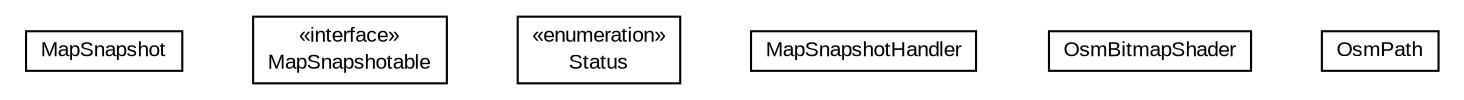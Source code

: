 #!/usr/local/bin/dot
#
# Class diagram 
# Generated by UMLGraph version R5_6-24-gf6e263 (http://www.umlgraph.org/)
#

digraph G {
	edge [fontname="arial",fontsize=10,labelfontname="arial",labelfontsize=10];
	node [fontname="arial",fontsize=10,shape=plaintext];
	nodesep=0.25;
	ranksep=0.5;
	// org.osmdroid.views.drawing.MapSnapshot
	c3743 [label=<<table title="org.osmdroid.views.drawing.MapSnapshot" border="0" cellborder="1" cellspacing="0" cellpadding="2" port="p" href="./MapSnapshot.html">
		<tr><td><table border="0" cellspacing="0" cellpadding="1">
<tr><td align="center" balign="center"> MapSnapshot </td></tr>
		</table></td></tr>
		</table>>, URL="./MapSnapshot.html", fontname="arial", fontcolor="black", fontsize=10.0];
	// org.osmdroid.views.drawing.MapSnapshot.MapSnapshotable
	c3744 [label=<<table title="org.osmdroid.views.drawing.MapSnapshot.MapSnapshotable" border="0" cellborder="1" cellspacing="0" cellpadding="2" port="p" href="./MapSnapshot.MapSnapshotable.html">
		<tr><td><table border="0" cellspacing="0" cellpadding="1">
<tr><td align="center" balign="center"> &#171;interface&#187; </td></tr>
<tr><td align="center" balign="center"> MapSnapshotable </td></tr>
		</table></td></tr>
		</table>>, URL="./MapSnapshot.MapSnapshotable.html", fontname="arial", fontcolor="black", fontsize=10.0];
	// org.osmdroid.views.drawing.MapSnapshot.Status
	c3745 [label=<<table title="org.osmdroid.views.drawing.MapSnapshot.Status" border="0" cellborder="1" cellspacing="0" cellpadding="2" port="p" href="./MapSnapshot.Status.html">
		<tr><td><table border="0" cellspacing="0" cellpadding="1">
<tr><td align="center" balign="center"> &#171;enumeration&#187; </td></tr>
<tr><td align="center" balign="center"> Status </td></tr>
		</table></td></tr>
		</table>>, URL="./MapSnapshot.Status.html", fontname="arial", fontcolor="black", fontsize=10.0];
	// org.osmdroid.views.drawing.MapSnapshotHandler
	c3746 [label=<<table title="org.osmdroid.views.drawing.MapSnapshotHandler" border="0" cellborder="1" cellspacing="0" cellpadding="2" port="p" href="./MapSnapshotHandler.html">
		<tr><td><table border="0" cellspacing="0" cellpadding="1">
<tr><td align="center" balign="center"> MapSnapshotHandler </td></tr>
		</table></td></tr>
		</table>>, URL="./MapSnapshotHandler.html", fontname="arial", fontcolor="black", fontsize=10.0];
	// org.osmdroid.views.drawing.OsmBitmapShader
	c3747 [label=<<table title="org.osmdroid.views.drawing.OsmBitmapShader" border="0" cellborder="1" cellspacing="0" cellpadding="2" port="p" href="./OsmBitmapShader.html">
		<tr><td><table border="0" cellspacing="0" cellpadding="1">
<tr><td align="center" balign="center"> OsmBitmapShader </td></tr>
		</table></td></tr>
		</table>>, URL="./OsmBitmapShader.html", fontname="arial", fontcolor="black", fontsize=10.0];
	// org.osmdroid.views.drawing.OsmPath
	c3748 [label=<<table title="org.osmdroid.views.drawing.OsmPath" border="0" cellborder="1" cellspacing="0" cellpadding="2" port="p" href="./OsmPath.html">
		<tr><td><table border="0" cellspacing="0" cellpadding="1">
<tr><td align="center" balign="center"> OsmPath </td></tr>
		</table></td></tr>
		</table>>, URL="./OsmPath.html", fontname="arial", fontcolor="black", fontsize=10.0];
}

